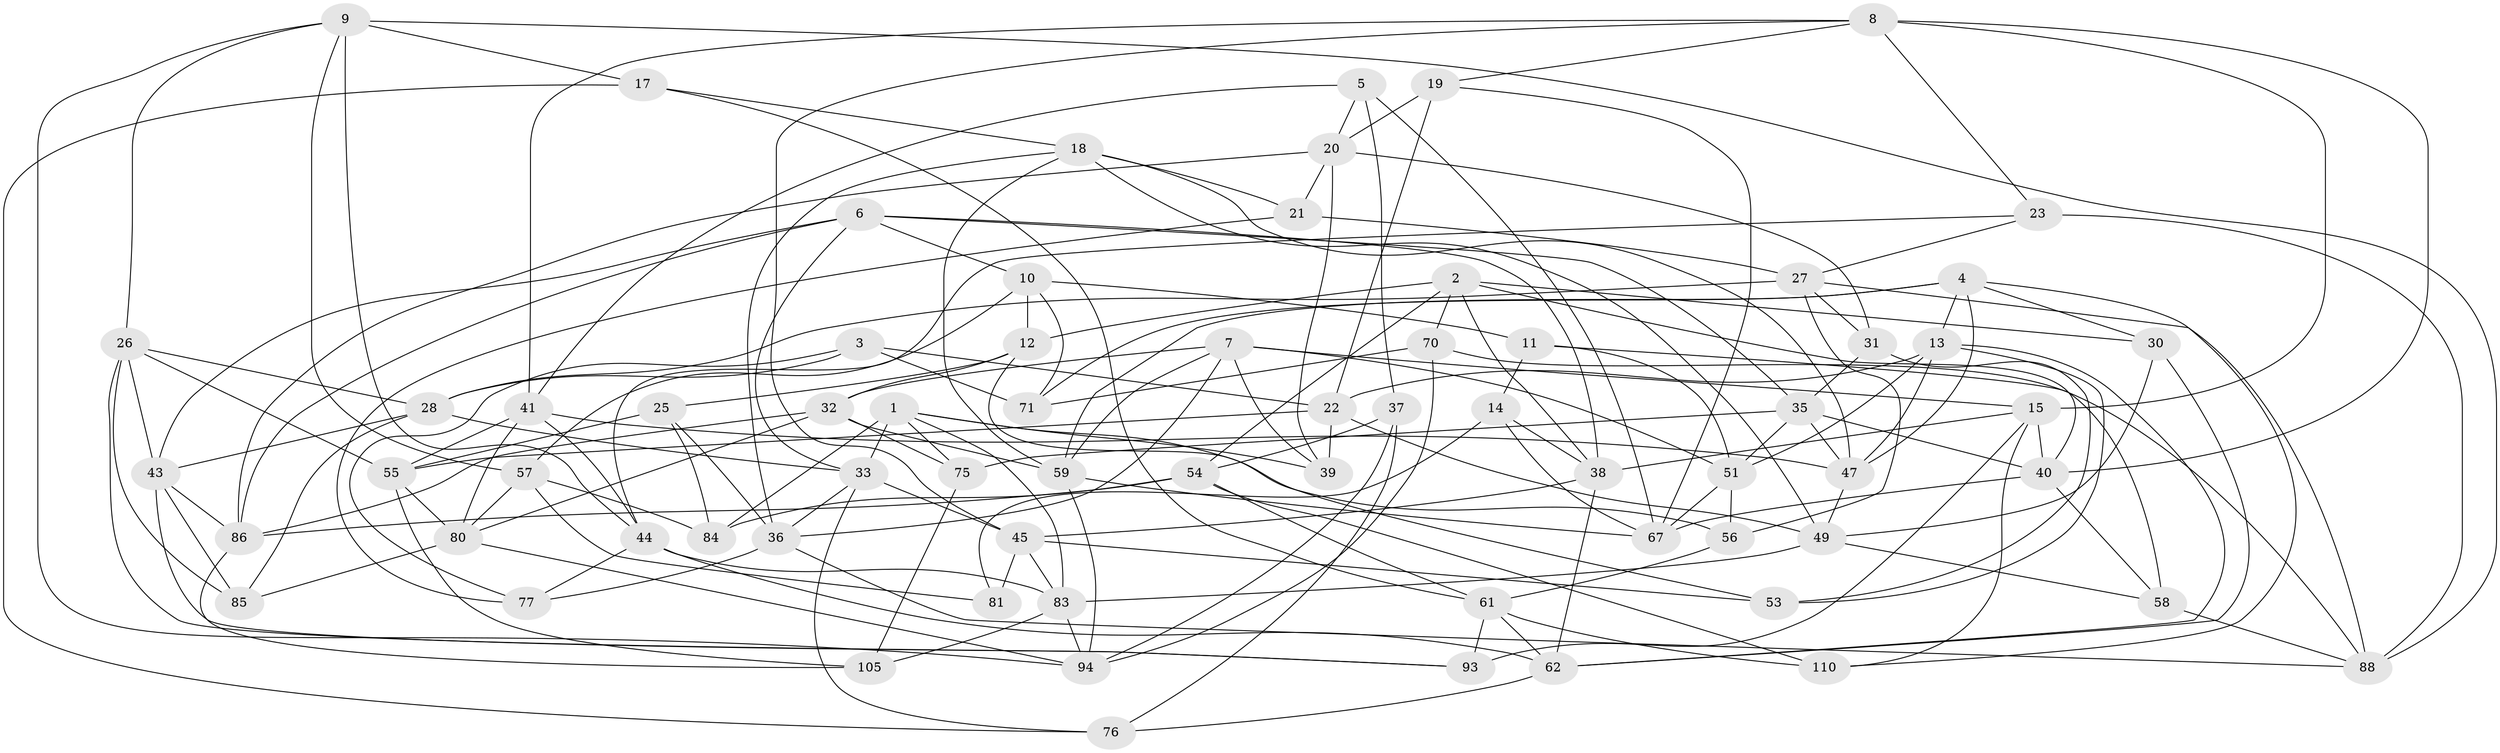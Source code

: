 // Generated by graph-tools (version 1.1) at 2025/52/02/27/25 19:52:29]
// undirected, 69 vertices, 178 edges
graph export_dot {
graph [start="1"]
  node [color=gray90,style=filled];
  1 [super="+79"];
  2 [super="+96"];
  3;
  4 [super="+87"];
  5;
  6 [super="+34"];
  7 [super="+16"];
  8 [super="+102"];
  9 [super="+98"];
  10 [super="+24"];
  11;
  12 [super="+92"];
  13 [super="+42"];
  14;
  15 [super="+50"];
  17;
  18 [super="+46"];
  19;
  20 [super="+64"];
  21;
  22 [super="+99"];
  23;
  25;
  26 [super="+66"];
  27 [super="+63"];
  28 [super="+29"];
  30;
  31;
  32 [super="+78"];
  33 [super="+48"];
  35 [super="+109"];
  36 [super="+69"];
  37;
  38 [super="+91"];
  39;
  40 [super="+52"];
  41 [super="+111"];
  43 [super="+72"];
  44 [super="+65"];
  45 [super="+73"];
  47 [super="+95"];
  49 [super="+60"];
  51 [super="+74"];
  53;
  54 [super="+103"];
  55 [super="+107"];
  56;
  57 [super="+106"];
  58;
  59 [super="+108"];
  61 [super="+68"];
  62 [super="+100"];
  67 [super="+104"];
  70;
  71;
  75;
  76;
  77;
  80 [super="+82"];
  81;
  83 [super="+90"];
  84;
  85;
  86 [super="+89"];
  88 [super="+97"];
  93;
  94 [super="+101"];
  105;
  110;
  1 -- 39;
  1 -- 84;
  1 -- 75;
  1 -- 56;
  1 -- 83;
  1 -- 33;
  2 -- 30;
  2 -- 40;
  2 -- 70;
  2 -- 12;
  2 -- 38;
  2 -- 54;
  3 -- 71;
  3 -- 77;
  3 -- 28;
  3 -- 22;
  4 -- 110;
  4 -- 13;
  4 -- 47;
  4 -- 59;
  4 -- 30;
  4 -- 71;
  5 -- 20;
  5 -- 37;
  5 -- 67;
  5 -- 41;
  6 -- 33;
  6 -- 43;
  6 -- 86;
  6 -- 10;
  6 -- 35;
  6 -- 38;
  7 -- 15;
  7 -- 39;
  7 -- 36;
  7 -- 59;
  7 -- 32;
  7 -- 51;
  8 -- 19;
  8 -- 41;
  8 -- 45;
  8 -- 23;
  8 -- 40;
  8 -- 15;
  9 -- 44;
  9 -- 94;
  9 -- 88;
  9 -- 17;
  9 -- 57;
  9 -- 26;
  10 -- 11;
  10 -- 12 [weight=2];
  10 -- 57;
  10 -- 71;
  11 -- 51;
  11 -- 14;
  11 -- 58;
  12 -- 32;
  12 -- 53;
  12 -- 25;
  13 -- 47;
  13 -- 53;
  13 -- 62;
  13 -- 22;
  13 -- 51;
  14 -- 81;
  14 -- 67;
  14 -- 38;
  15 -- 40;
  15 -- 38;
  15 -- 93;
  15 -- 110;
  17 -- 76;
  17 -- 61;
  17 -- 18;
  18 -- 47;
  18 -- 49;
  18 -- 59;
  18 -- 36;
  18 -- 21;
  19 -- 20;
  19 -- 67;
  19 -- 22;
  20 -- 21;
  20 -- 39;
  20 -- 31;
  20 -- 86;
  21 -- 77;
  21 -- 27;
  22 -- 39;
  22 -- 55;
  22 -- 49;
  23 -- 27;
  23 -- 44;
  23 -- 88;
  25 -- 55;
  25 -- 84;
  25 -- 36;
  26 -- 28;
  26 -- 85;
  26 -- 93;
  26 -- 43;
  26 -- 55;
  27 -- 56;
  27 -- 31;
  27 -- 28;
  27 -- 88;
  28 -- 33;
  28 -- 85;
  28 -- 43;
  30 -- 49;
  30 -- 62;
  31 -- 53;
  31 -- 35;
  32 -- 59;
  32 -- 80;
  32 -- 75;
  32 -- 86;
  33 -- 45;
  33 -- 76;
  33 -- 36;
  35 -- 51;
  35 -- 47;
  35 -- 40;
  35 -- 75;
  36 -- 88;
  36 -- 77;
  37 -- 94;
  37 -- 76;
  37 -- 54;
  38 -- 62;
  38 -- 45;
  40 -- 58;
  40 -- 67;
  41 -- 47;
  41 -- 80;
  41 -- 44;
  41 -- 55;
  43 -- 86;
  43 -- 93;
  43 -- 85;
  44 -- 77;
  44 -- 62;
  44 -- 83;
  45 -- 53;
  45 -- 81;
  45 -- 83;
  47 -- 49;
  49 -- 58;
  49 -- 83;
  51 -- 67;
  51 -- 56;
  54 -- 84;
  54 -- 110;
  54 -- 61;
  54 -- 86;
  55 -- 80;
  55 -- 105;
  56 -- 61;
  57 -- 84;
  57 -- 81 [weight=2];
  57 -- 80;
  58 -- 88;
  59 -- 67;
  59 -- 94;
  61 -- 62;
  61 -- 93;
  61 -- 110;
  62 -- 76;
  70 -- 71;
  70 -- 88;
  70 -- 94;
  75 -- 105;
  80 -- 85;
  80 -- 94;
  83 -- 94;
  83 -- 105;
  86 -- 105;
}

